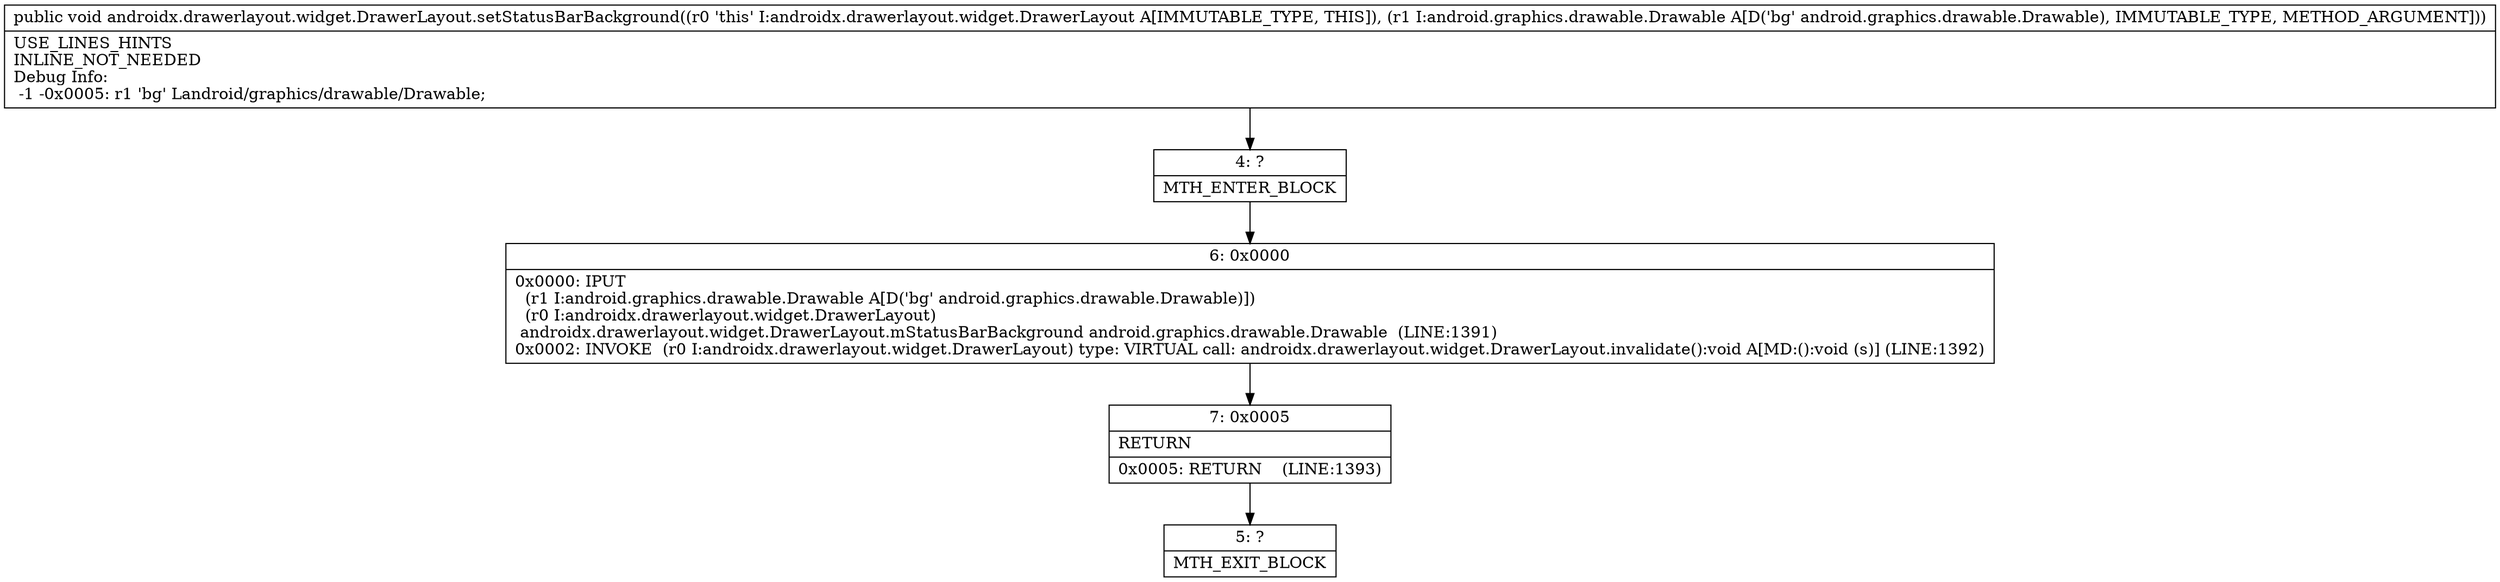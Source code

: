 digraph "CFG forandroidx.drawerlayout.widget.DrawerLayout.setStatusBarBackground(Landroid\/graphics\/drawable\/Drawable;)V" {
Node_4 [shape=record,label="{4\:\ ?|MTH_ENTER_BLOCK\l}"];
Node_6 [shape=record,label="{6\:\ 0x0000|0x0000: IPUT  \l  (r1 I:android.graphics.drawable.Drawable A[D('bg' android.graphics.drawable.Drawable)])\l  (r0 I:androidx.drawerlayout.widget.DrawerLayout)\l androidx.drawerlayout.widget.DrawerLayout.mStatusBarBackground android.graphics.drawable.Drawable  (LINE:1391)\l0x0002: INVOKE  (r0 I:androidx.drawerlayout.widget.DrawerLayout) type: VIRTUAL call: androidx.drawerlayout.widget.DrawerLayout.invalidate():void A[MD:():void (s)] (LINE:1392)\l}"];
Node_7 [shape=record,label="{7\:\ 0x0005|RETURN\l|0x0005: RETURN    (LINE:1393)\l}"];
Node_5 [shape=record,label="{5\:\ ?|MTH_EXIT_BLOCK\l}"];
MethodNode[shape=record,label="{public void androidx.drawerlayout.widget.DrawerLayout.setStatusBarBackground((r0 'this' I:androidx.drawerlayout.widget.DrawerLayout A[IMMUTABLE_TYPE, THIS]), (r1 I:android.graphics.drawable.Drawable A[D('bg' android.graphics.drawable.Drawable), IMMUTABLE_TYPE, METHOD_ARGUMENT]))  | USE_LINES_HINTS\lINLINE_NOT_NEEDED\lDebug Info:\l  \-1 \-0x0005: r1 'bg' Landroid\/graphics\/drawable\/Drawable;\l}"];
MethodNode -> Node_4;Node_4 -> Node_6;
Node_6 -> Node_7;
Node_7 -> Node_5;
}

